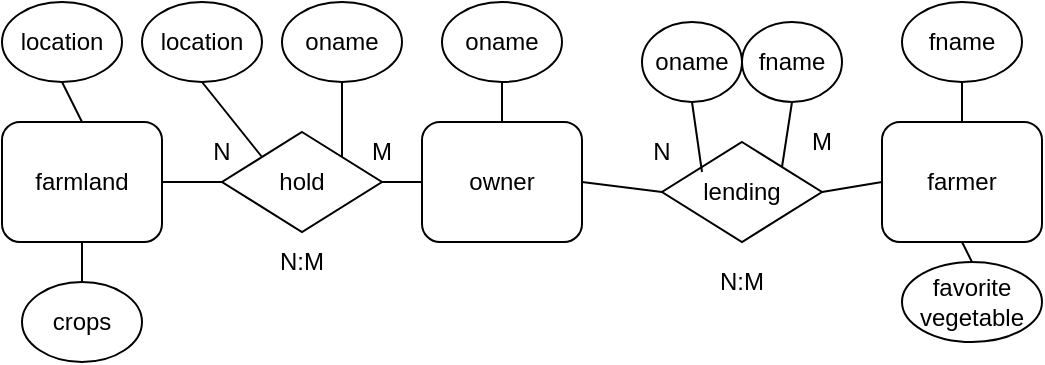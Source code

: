 <mxfile version="13.9.2" type="github">
  <diagram id="EziPpQiDpVYwORdNoaG9" name="Page-1">
    <mxGraphModel dx="788" dy="436" grid="1" gridSize="10" guides="1" tooltips="1" connect="1" arrows="1" fold="1" page="1" pageScale="1" pageWidth="827" pageHeight="1169" math="0" shadow="0">
      <root>
        <mxCell id="0" />
        <mxCell id="1" parent="0" />
        <mxCell id="RxH3iXv233im7X_MCqQd-1" value="owner" style="rounded=1;whiteSpace=wrap;html=1;" vertex="1" parent="1">
          <mxGeometry x="350" y="240" width="80" height="60" as="geometry" />
        </mxCell>
        <mxCell id="RxH3iXv233im7X_MCqQd-2" value="farmland" style="rounded=1;whiteSpace=wrap;html=1;" vertex="1" parent="1">
          <mxGeometry x="140" y="240" width="80" height="60" as="geometry" />
        </mxCell>
        <mxCell id="RxH3iXv233im7X_MCqQd-3" value="farmer" style="rounded=1;whiteSpace=wrap;html=1;" vertex="1" parent="1">
          <mxGeometry x="580" y="240" width="80" height="60" as="geometry" />
        </mxCell>
        <mxCell id="RxH3iXv233im7X_MCqQd-5" value="lending" style="rhombus;whiteSpace=wrap;html=1;" vertex="1" parent="1">
          <mxGeometry x="470" y="250" width="80" height="50" as="geometry" />
        </mxCell>
        <mxCell id="RxH3iXv233im7X_MCqQd-6" value="hold" style="rhombus;whiteSpace=wrap;html=1;" vertex="1" parent="1">
          <mxGeometry x="250" y="245" width="80" height="50" as="geometry" />
        </mxCell>
        <mxCell id="RxH3iXv233im7X_MCqQd-7" value="location" style="ellipse;whiteSpace=wrap;html=1;" vertex="1" parent="1">
          <mxGeometry x="140" y="180" width="60" height="40" as="geometry" />
        </mxCell>
        <mxCell id="RxH3iXv233im7X_MCqQd-8" value="oname" style="ellipse;whiteSpace=wrap;html=1;" vertex="1" parent="1">
          <mxGeometry x="360" y="180" width="60" height="40" as="geometry" />
        </mxCell>
        <mxCell id="RxH3iXv233im7X_MCqQd-9" value="fname" style="ellipse;whiteSpace=wrap;html=1;" vertex="1" parent="1">
          <mxGeometry x="590" y="180" width="60" height="40" as="geometry" />
        </mxCell>
        <mxCell id="RxH3iXv233im7X_MCqQd-10" value="oname" style="ellipse;whiteSpace=wrap;html=1;" vertex="1" parent="1">
          <mxGeometry x="460" y="190" width="50" height="40" as="geometry" />
        </mxCell>
        <mxCell id="RxH3iXv233im7X_MCqQd-11" value="oname" style="ellipse;whiteSpace=wrap;html=1;" vertex="1" parent="1">
          <mxGeometry x="280" y="180" width="60" height="40" as="geometry" />
        </mxCell>
        <mxCell id="RxH3iXv233im7X_MCqQd-12" value="" style="endArrow=none;html=1;exitX=1;exitY=0.5;exitDx=0;exitDy=0;entryX=0;entryY=0.5;entryDx=0;entryDy=0;" edge="1" parent="1" source="RxH3iXv233im7X_MCqQd-2" target="RxH3iXv233im7X_MCqQd-6">
          <mxGeometry width="50" height="50" relative="1" as="geometry">
            <mxPoint x="370" y="280" as="sourcePoint" />
            <mxPoint x="420" y="230" as="targetPoint" />
          </mxGeometry>
        </mxCell>
        <mxCell id="RxH3iXv233im7X_MCqQd-13" value="" style="endArrow=none;html=1;exitX=1;exitY=0.5;exitDx=0;exitDy=0;entryX=0;entryY=0.5;entryDx=0;entryDy=0;" edge="1" parent="1" source="RxH3iXv233im7X_MCqQd-6" target="RxH3iXv233im7X_MCqQd-1">
          <mxGeometry width="50" height="50" relative="1" as="geometry">
            <mxPoint x="370" y="280" as="sourcePoint" />
            <mxPoint x="420" y="230" as="targetPoint" />
          </mxGeometry>
        </mxCell>
        <mxCell id="RxH3iXv233im7X_MCqQd-14" value="" style="endArrow=none;html=1;entryX=0;entryY=0.5;entryDx=0;entryDy=0;exitX=1;exitY=0.5;exitDx=0;exitDy=0;" edge="1" parent="1" source="RxH3iXv233im7X_MCqQd-1" target="RxH3iXv233im7X_MCqQd-5">
          <mxGeometry width="50" height="50" relative="1" as="geometry">
            <mxPoint x="370" y="280" as="sourcePoint" />
            <mxPoint x="420" y="230" as="targetPoint" />
          </mxGeometry>
        </mxCell>
        <mxCell id="RxH3iXv233im7X_MCqQd-15" value="" style="endArrow=none;html=1;entryX=0;entryY=0.5;entryDx=0;entryDy=0;exitX=1;exitY=0.5;exitDx=0;exitDy=0;" edge="1" parent="1" source="RxH3iXv233im7X_MCqQd-5" target="RxH3iXv233im7X_MCqQd-3">
          <mxGeometry width="50" height="50" relative="1" as="geometry">
            <mxPoint x="370" y="280" as="sourcePoint" />
            <mxPoint x="420" y="230" as="targetPoint" />
          </mxGeometry>
        </mxCell>
        <mxCell id="RxH3iXv233im7X_MCqQd-16" value="N" style="text;html=1;strokeColor=none;fillColor=none;align=center;verticalAlign=middle;whiteSpace=wrap;rounded=0;" vertex="1" parent="1">
          <mxGeometry x="230" y="245" width="40" height="20" as="geometry" />
        </mxCell>
        <mxCell id="RxH3iXv233im7X_MCqQd-17" value="M" style="text;html=1;strokeColor=none;fillColor=none;align=center;verticalAlign=middle;whiteSpace=wrap;rounded=0;" vertex="1" parent="1">
          <mxGeometry x="310" y="245" width="40" height="20" as="geometry" />
        </mxCell>
        <mxCell id="RxH3iXv233im7X_MCqQd-18" value="N:M" style="text;html=1;strokeColor=none;fillColor=none;align=center;verticalAlign=middle;whiteSpace=wrap;rounded=0;" vertex="1" parent="1">
          <mxGeometry x="270" y="300" width="40" height="20" as="geometry" />
        </mxCell>
        <mxCell id="RxH3iXv233im7X_MCqQd-19" value="N:M" style="text;html=1;strokeColor=none;fillColor=none;align=center;verticalAlign=middle;whiteSpace=wrap;rounded=0;" vertex="1" parent="1">
          <mxGeometry x="490" y="310" width="40" height="20" as="geometry" />
        </mxCell>
        <mxCell id="RxH3iXv233im7X_MCqQd-20" value="M" style="text;html=1;strokeColor=none;fillColor=none;align=center;verticalAlign=middle;whiteSpace=wrap;rounded=0;" vertex="1" parent="1">
          <mxGeometry x="530" y="240" width="40" height="20" as="geometry" />
        </mxCell>
        <mxCell id="RxH3iXv233im7X_MCqQd-21" value="N" style="text;html=1;strokeColor=none;fillColor=none;align=center;verticalAlign=middle;whiteSpace=wrap;rounded=0;" vertex="1" parent="1">
          <mxGeometry x="450" y="245" width="40" height="20" as="geometry" />
        </mxCell>
        <mxCell id="RxH3iXv233im7X_MCqQd-22" value="location" style="ellipse;whiteSpace=wrap;html=1;" vertex="1" parent="1">
          <mxGeometry x="210" y="180" width="60" height="40" as="geometry" />
        </mxCell>
        <mxCell id="RxH3iXv233im7X_MCqQd-23" value="fname" style="ellipse;whiteSpace=wrap;html=1;" vertex="1" parent="1">
          <mxGeometry x="510" y="190" width="50" height="40" as="geometry" />
        </mxCell>
        <mxCell id="RxH3iXv233im7X_MCqQd-24" value="" style="endArrow=none;html=1;entryX=0.5;entryY=1;entryDx=0;entryDy=0;exitX=0.5;exitY=0;exitDx=0;exitDy=0;" edge="1" parent="1" source="RxH3iXv233im7X_MCqQd-2" target="RxH3iXv233im7X_MCqQd-7">
          <mxGeometry width="50" height="50" relative="1" as="geometry">
            <mxPoint x="370" y="280" as="sourcePoint" />
            <mxPoint x="420" y="230" as="targetPoint" />
          </mxGeometry>
        </mxCell>
        <mxCell id="RxH3iXv233im7X_MCqQd-25" value="" style="endArrow=none;html=1;entryX=0.5;entryY=1;entryDx=0;entryDy=0;exitX=0;exitY=0;exitDx=0;exitDy=0;" edge="1" parent="1" source="RxH3iXv233im7X_MCqQd-6" target="RxH3iXv233im7X_MCqQd-22">
          <mxGeometry width="50" height="50" relative="1" as="geometry">
            <mxPoint x="370" y="280" as="sourcePoint" />
            <mxPoint x="420" y="230" as="targetPoint" />
          </mxGeometry>
        </mxCell>
        <mxCell id="RxH3iXv233im7X_MCqQd-26" value="" style="endArrow=none;html=1;entryX=0.5;entryY=1;entryDx=0;entryDy=0;exitX=1;exitY=0;exitDx=0;exitDy=0;" edge="1" parent="1" source="RxH3iXv233im7X_MCqQd-6" target="RxH3iXv233im7X_MCqQd-11">
          <mxGeometry width="50" height="50" relative="1" as="geometry">
            <mxPoint x="370" y="280" as="sourcePoint" />
            <mxPoint x="420" y="230" as="targetPoint" />
          </mxGeometry>
        </mxCell>
        <mxCell id="RxH3iXv233im7X_MCqQd-27" value="" style="endArrow=none;html=1;entryX=0.5;entryY=1;entryDx=0;entryDy=0;exitX=0.5;exitY=0;exitDx=0;exitDy=0;" edge="1" parent="1" source="RxH3iXv233im7X_MCqQd-1" target="RxH3iXv233im7X_MCqQd-8">
          <mxGeometry width="50" height="50" relative="1" as="geometry">
            <mxPoint x="370" y="280" as="sourcePoint" />
            <mxPoint x="420" y="230" as="targetPoint" />
          </mxGeometry>
        </mxCell>
        <mxCell id="RxH3iXv233im7X_MCqQd-28" value="" style="endArrow=none;html=1;entryX=0.5;entryY=1;entryDx=0;entryDy=0;exitX=1;exitY=1;exitDx=0;exitDy=0;" edge="1" parent="1" source="RxH3iXv233im7X_MCqQd-21" target="RxH3iXv233im7X_MCqQd-10">
          <mxGeometry width="50" height="50" relative="1" as="geometry">
            <mxPoint x="370" y="280" as="sourcePoint" />
            <mxPoint x="420" y="230" as="targetPoint" />
          </mxGeometry>
        </mxCell>
        <mxCell id="RxH3iXv233im7X_MCqQd-29" value="" style="endArrow=none;html=1;entryX=0.5;entryY=1;entryDx=0;entryDy=0;exitX=1;exitY=0;exitDx=0;exitDy=0;" edge="1" parent="1" source="RxH3iXv233im7X_MCqQd-5" target="RxH3iXv233im7X_MCqQd-23">
          <mxGeometry width="50" height="50" relative="1" as="geometry">
            <mxPoint x="370" y="280" as="sourcePoint" />
            <mxPoint x="420" y="230" as="targetPoint" />
          </mxGeometry>
        </mxCell>
        <mxCell id="RxH3iXv233im7X_MCqQd-30" value="" style="endArrow=none;html=1;entryX=0.5;entryY=1;entryDx=0;entryDy=0;exitX=0.5;exitY=0;exitDx=0;exitDy=0;" edge="1" parent="1" source="RxH3iXv233im7X_MCqQd-3" target="RxH3iXv233im7X_MCqQd-9">
          <mxGeometry width="50" height="50" relative="1" as="geometry">
            <mxPoint x="370" y="280" as="sourcePoint" />
            <mxPoint x="420" y="230" as="targetPoint" />
          </mxGeometry>
        </mxCell>
        <mxCell id="RxH3iXv233im7X_MCqQd-31" value="crops" style="ellipse;whiteSpace=wrap;html=1;" vertex="1" parent="1">
          <mxGeometry x="150" y="320" width="60" height="40" as="geometry" />
        </mxCell>
        <mxCell id="RxH3iXv233im7X_MCqQd-32" value="favorite&lt;br&gt;vegetable" style="ellipse;whiteSpace=wrap;html=1;" vertex="1" parent="1">
          <mxGeometry x="590" y="310" width="70" height="40" as="geometry" />
        </mxCell>
        <mxCell id="RxH3iXv233im7X_MCqQd-33" value="" style="endArrow=none;html=1;entryX=0.5;entryY=1;entryDx=0;entryDy=0;exitX=0.5;exitY=0;exitDx=0;exitDy=0;" edge="1" parent="1" source="RxH3iXv233im7X_MCqQd-32" target="RxH3iXv233im7X_MCqQd-3">
          <mxGeometry width="50" height="50" relative="1" as="geometry">
            <mxPoint x="370" y="270" as="sourcePoint" />
            <mxPoint x="420" y="220" as="targetPoint" />
          </mxGeometry>
        </mxCell>
        <mxCell id="RxH3iXv233im7X_MCqQd-34" value="" style="endArrow=none;html=1;entryX=0.5;entryY=1;entryDx=0;entryDy=0;exitX=0.5;exitY=0;exitDx=0;exitDy=0;" edge="1" parent="1" source="RxH3iXv233im7X_MCqQd-31" target="RxH3iXv233im7X_MCqQd-2">
          <mxGeometry width="50" height="50" relative="1" as="geometry">
            <mxPoint x="470" y="330" as="sourcePoint" />
            <mxPoint x="630" y="310" as="targetPoint" />
          </mxGeometry>
        </mxCell>
      </root>
    </mxGraphModel>
  </diagram>
</mxfile>
